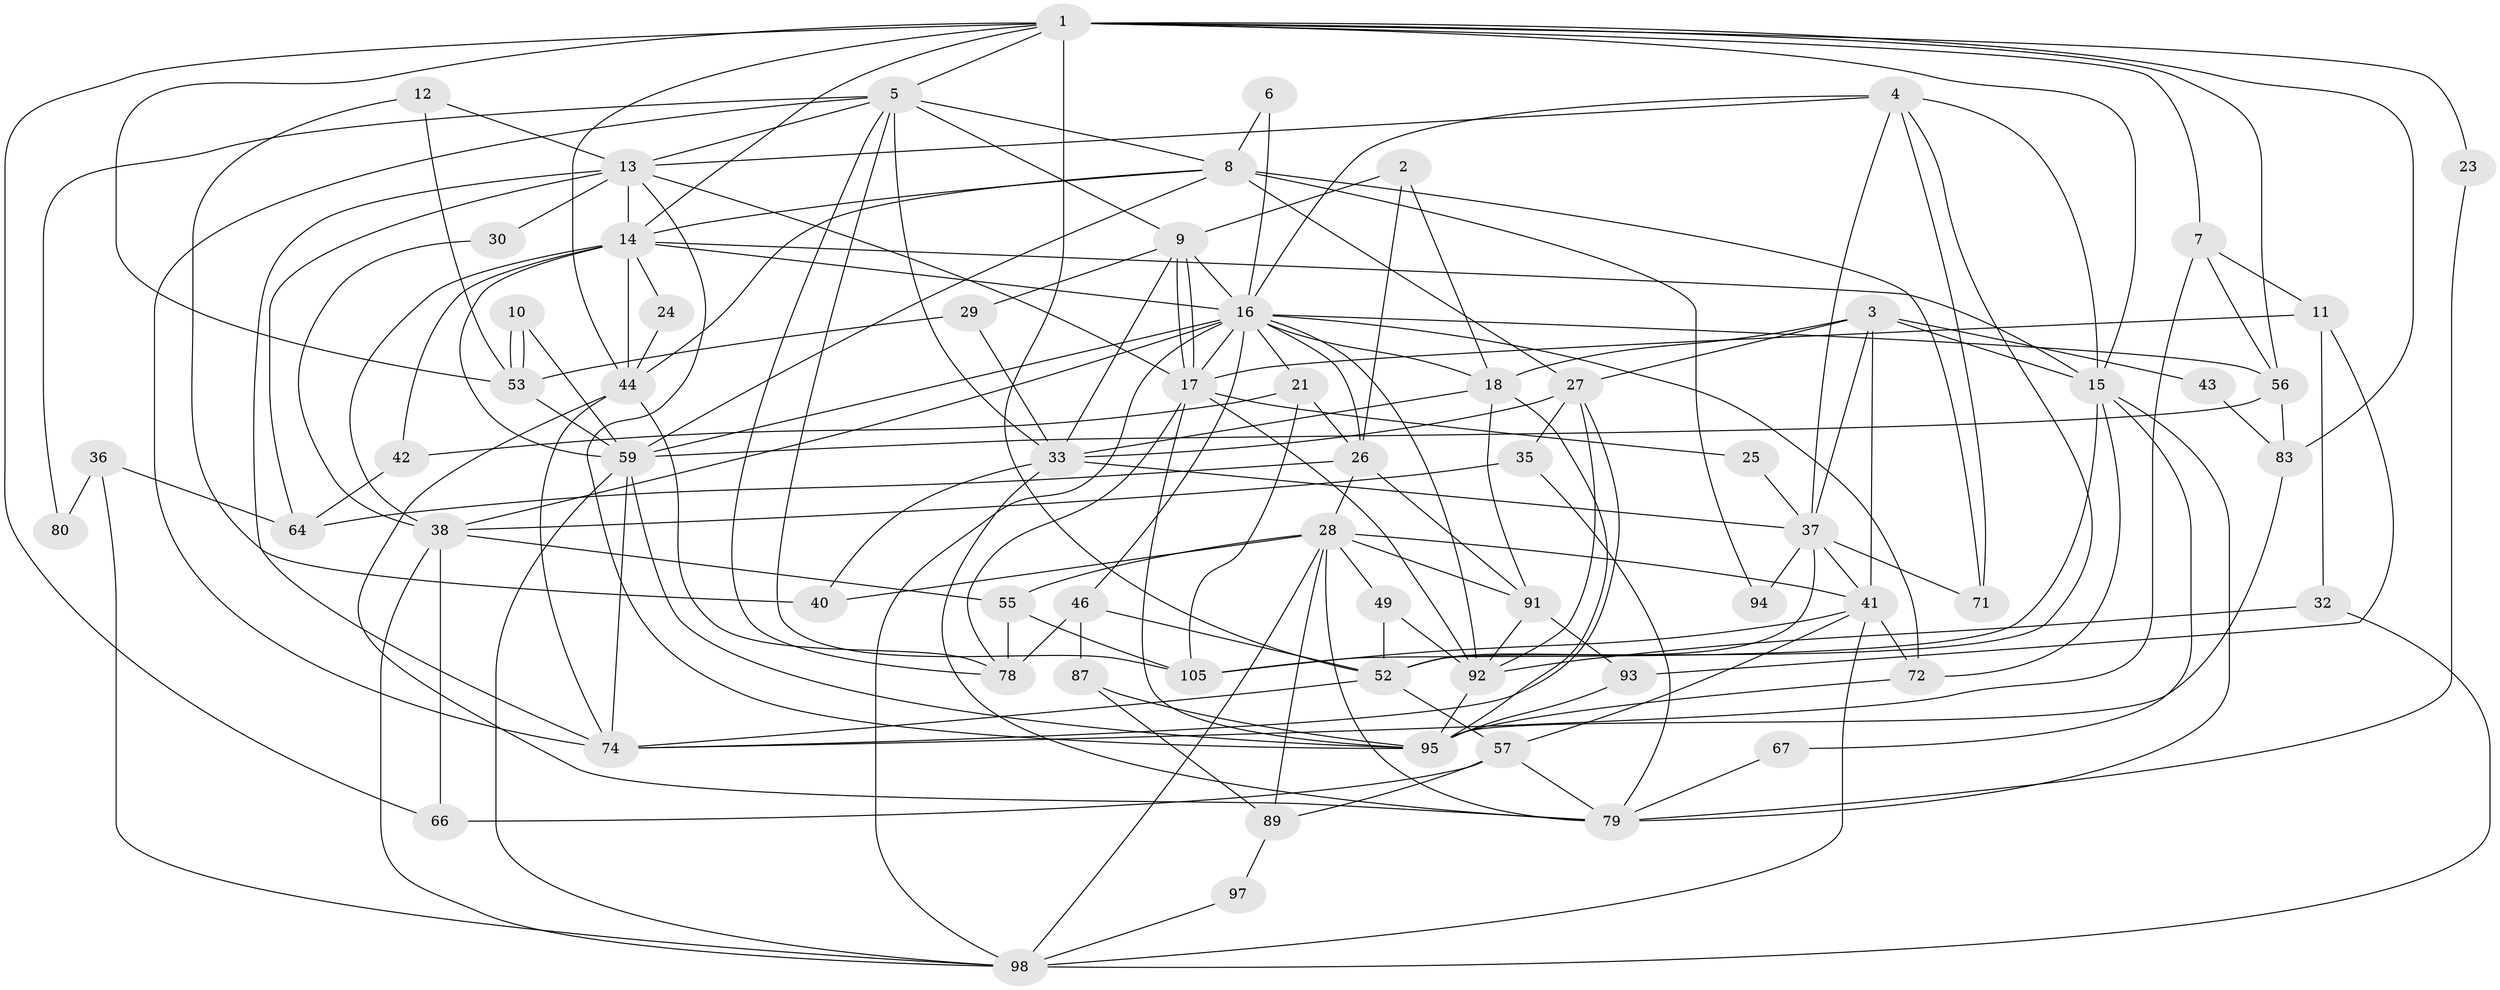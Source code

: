 // original degree distribution, {5: 0.19090909090909092, 4: 0.22727272727272727, 2: 0.15454545454545454, 3: 0.2818181818181818, 7: 0.045454545454545456, 6: 0.07272727272727272, 8: 0.01818181818181818, 9: 0.00909090909090909}
// Generated by graph-tools (version 1.1) at 2025/18/03/04/25 18:18:59]
// undirected, 66 vertices, 173 edges
graph export_dot {
graph [start="1"]
  node [color=gray90,style=filled];
  1 [super="+70"];
  2;
  3 [super="+20"];
  4 [super="+62+107"];
  5 [super="+96"];
  6;
  7;
  8 [super="+34"];
  9 [super="+50"];
  10;
  11 [super="+106"];
  12;
  13 [super="+68"];
  14 [super="+82+48"];
  15 [super="+31+22"];
  16 [super="+86+63+90"];
  17 [super="+19+65"];
  18 [super="+39"];
  21 [super="+47"];
  23;
  24;
  25;
  26 [super="+77+54"];
  27 [super="+51"];
  28 [super="+60+81"];
  29;
  30;
  32;
  33 [super="+108"];
  35;
  36;
  37 [super="+61+69"];
  38 [super="+109"];
  40;
  41 [super="+45+76"];
  42;
  43;
  44 [super="+58"];
  46 [super="+104"];
  49;
  52 [super="+84"];
  53;
  55 [super="+102"];
  56 [super="+75"];
  57;
  59 [super="+73"];
  64;
  66;
  67;
  71;
  72;
  74;
  78;
  79 [super="+85"];
  80;
  83;
  87;
  89;
  91;
  92 [super="+101"];
  93;
  94;
  95;
  97;
  98;
  105;
  1 -- 7;
  1 -- 15;
  1 -- 83;
  1 -- 44;
  1 -- 66;
  1 -- 5;
  1 -- 52;
  1 -- 53;
  1 -- 23;
  1 -- 56;
  1 -- 14;
  2 -- 26;
  2 -- 18;
  2 -- 9;
  3 -- 18;
  3 -- 37;
  3 -- 41;
  3 -- 43;
  3 -- 15;
  3 -- 27;
  4 -- 52;
  4 -- 37;
  4 -- 71;
  4 -- 15;
  4 -- 16;
  4 -- 13;
  5 -- 13;
  5 -- 78;
  5 -- 80;
  5 -- 33 [weight=2];
  5 -- 8;
  5 -- 105;
  5 -- 74;
  5 -- 9;
  6 -- 8;
  6 -- 16;
  7 -- 74;
  7 -- 11;
  7 -- 56;
  8 -- 44;
  8 -- 14;
  8 -- 71;
  8 -- 59;
  8 -- 94;
  8 -- 27;
  9 -- 17;
  9 -- 17;
  9 -- 33;
  9 -- 29;
  9 -- 16;
  10 -- 53;
  10 -- 53;
  10 -- 59;
  11 -- 32;
  11 -- 17;
  11 -- 93;
  12 -- 53;
  12 -- 13;
  12 -- 40;
  13 -- 30;
  13 -- 95;
  13 -- 14;
  13 -- 17;
  13 -- 64;
  13 -- 74;
  14 -- 24;
  14 -- 44;
  14 -- 38;
  14 -- 59;
  14 -- 42;
  14 -- 16;
  14 -- 15;
  15 -- 105;
  15 -- 72;
  15 -- 67;
  15 -- 79;
  16 -- 17;
  16 -- 18;
  16 -- 98;
  16 -- 56;
  16 -- 72;
  16 -- 92;
  16 -- 38;
  16 -- 26;
  16 -- 59;
  16 -- 21;
  16 -- 46;
  17 -- 25;
  17 -- 78;
  17 -- 95;
  17 -- 92;
  18 -- 95;
  18 -- 91;
  18 -- 33;
  21 -- 42;
  21 -- 105;
  21 -- 26;
  23 -- 79;
  24 -- 44;
  25 -- 37;
  26 -- 91;
  26 -- 64;
  26 -- 28;
  27 -- 92;
  27 -- 74;
  27 -- 35;
  27 -- 33;
  28 -- 41;
  28 -- 79;
  28 -- 89;
  28 -- 98;
  28 -- 91;
  28 -- 40;
  28 -- 49;
  28 -- 55;
  29 -- 53;
  29 -- 33;
  30 -- 38;
  32 -- 98;
  32 -- 92;
  33 -- 37;
  33 -- 40;
  33 -- 79;
  35 -- 79;
  35 -- 38;
  36 -- 64;
  36 -- 98;
  36 -- 80;
  37 -- 71;
  37 -- 94;
  37 -- 52;
  37 -- 41;
  38 -- 66;
  38 -- 98;
  38 -- 55;
  41 -- 105;
  41 -- 98;
  41 -- 57;
  41 -- 72;
  42 -- 64;
  43 -- 83;
  44 -- 78;
  44 -- 74;
  44 -- 79;
  46 -- 87;
  46 -- 78;
  46 -- 52;
  49 -- 52;
  49 -- 92;
  52 -- 57;
  52 -- 74;
  53 -- 59;
  55 -- 78;
  55 -- 105;
  56 -- 83;
  56 -- 59;
  57 -- 66;
  57 -- 89;
  57 -- 79;
  59 -- 98;
  59 -- 74;
  59 -- 95;
  67 -- 79;
  72 -- 95;
  83 -- 95;
  87 -- 95;
  87 -- 89;
  89 -- 97;
  91 -- 93;
  91 -- 92;
  92 -- 95;
  93 -- 95;
  97 -- 98;
}
